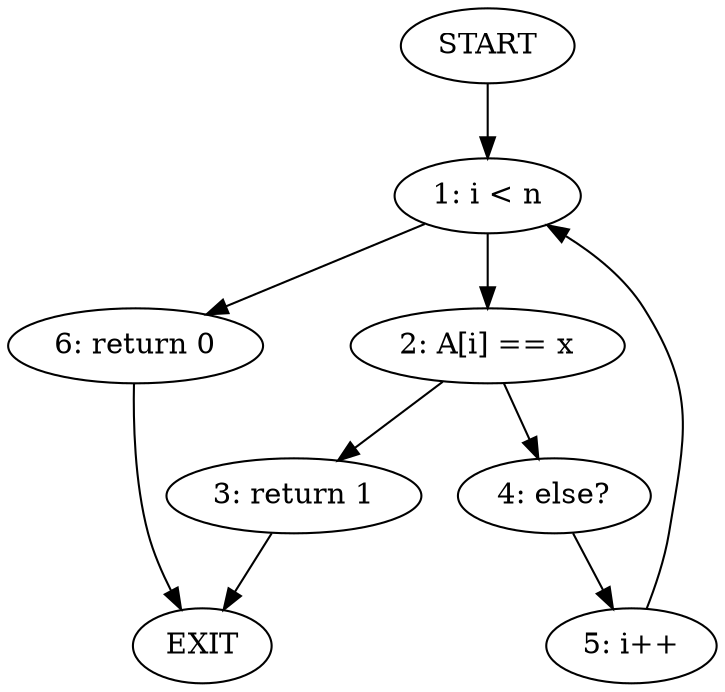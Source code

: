 digraph {
0 [label="START"];
1 [label="1: i < n"];
2 [label="2: A[i] == x"];
3 [label="3: return 1"];
4 [label="4: else?"];
5 [label="5: i++"];
6 [label="6: return 0"];
7 [label="EXIT"];
0 -> 1;
1 -> 2;
1 -> 6;
2 -> 3;
2 -> 4;
3 -> 7;
4 -> 5;
5 -> 1;
6 -> 7;
}